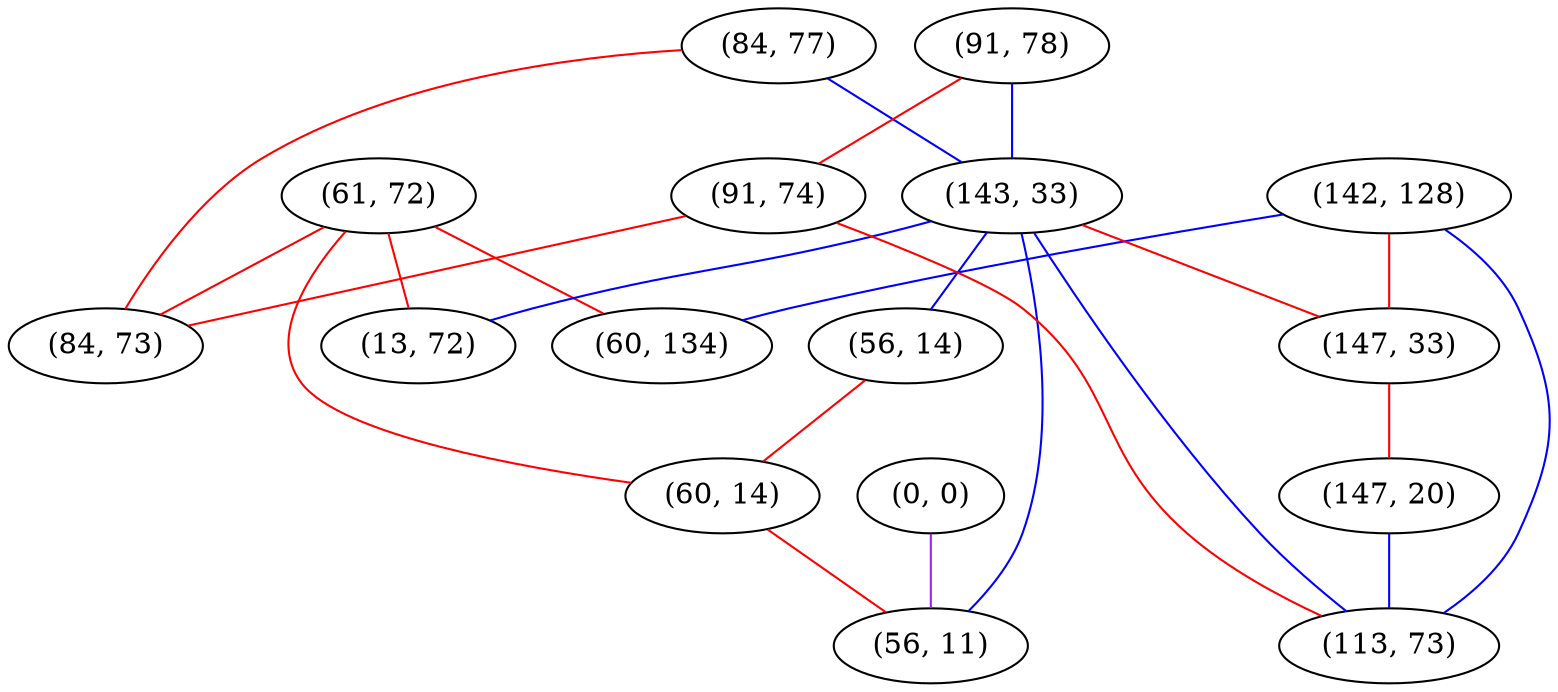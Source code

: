 graph "" {
"(84, 77)";
"(0, 0)";
"(91, 78)";
"(61, 72)";
"(142, 128)";
"(143, 33)";
"(56, 14)";
"(91, 74)";
"(84, 73)";
"(60, 14)";
"(13, 72)";
"(56, 11)";
"(147, 33)";
"(147, 20)";
"(60, 134)";
"(113, 73)";
"(84, 77)" -- "(84, 73)"  [color=red, key=0, weight=1];
"(84, 77)" -- "(143, 33)"  [color=blue, key=0, weight=3];
"(0, 0)" -- "(56, 11)"  [color=purple, key=0, weight=4];
"(91, 78)" -- "(91, 74)"  [color=red, key=0, weight=1];
"(91, 78)" -- "(143, 33)"  [color=blue, key=0, weight=3];
"(61, 72)" -- "(84, 73)"  [color=red, key=0, weight=1];
"(61, 72)" -- "(60, 134)"  [color=red, key=0, weight=1];
"(61, 72)" -- "(13, 72)"  [color=red, key=0, weight=1];
"(61, 72)" -- "(60, 14)"  [color=red, key=0, weight=1];
"(142, 128)" -- "(147, 33)"  [color=red, key=0, weight=1];
"(142, 128)" -- "(60, 134)"  [color=blue, key=0, weight=3];
"(142, 128)" -- "(113, 73)"  [color=blue, key=0, weight=3];
"(143, 33)" -- "(113, 73)"  [color=blue, key=0, weight=3];
"(143, 33)" -- "(56, 14)"  [color=blue, key=0, weight=3];
"(143, 33)" -- "(13, 72)"  [color=blue, key=0, weight=3];
"(143, 33)" -- "(56, 11)"  [color=blue, key=0, weight=3];
"(143, 33)" -- "(147, 33)"  [color=red, key=0, weight=1];
"(56, 14)" -- "(60, 14)"  [color=red, key=0, weight=1];
"(91, 74)" -- "(84, 73)"  [color=red, key=0, weight=1];
"(91, 74)" -- "(113, 73)"  [color=red, key=0, weight=1];
"(60, 14)" -- "(56, 11)"  [color=red, key=0, weight=1];
"(147, 33)" -- "(147, 20)"  [color=red, key=0, weight=1];
"(147, 20)" -- "(113, 73)"  [color=blue, key=0, weight=3];
}
